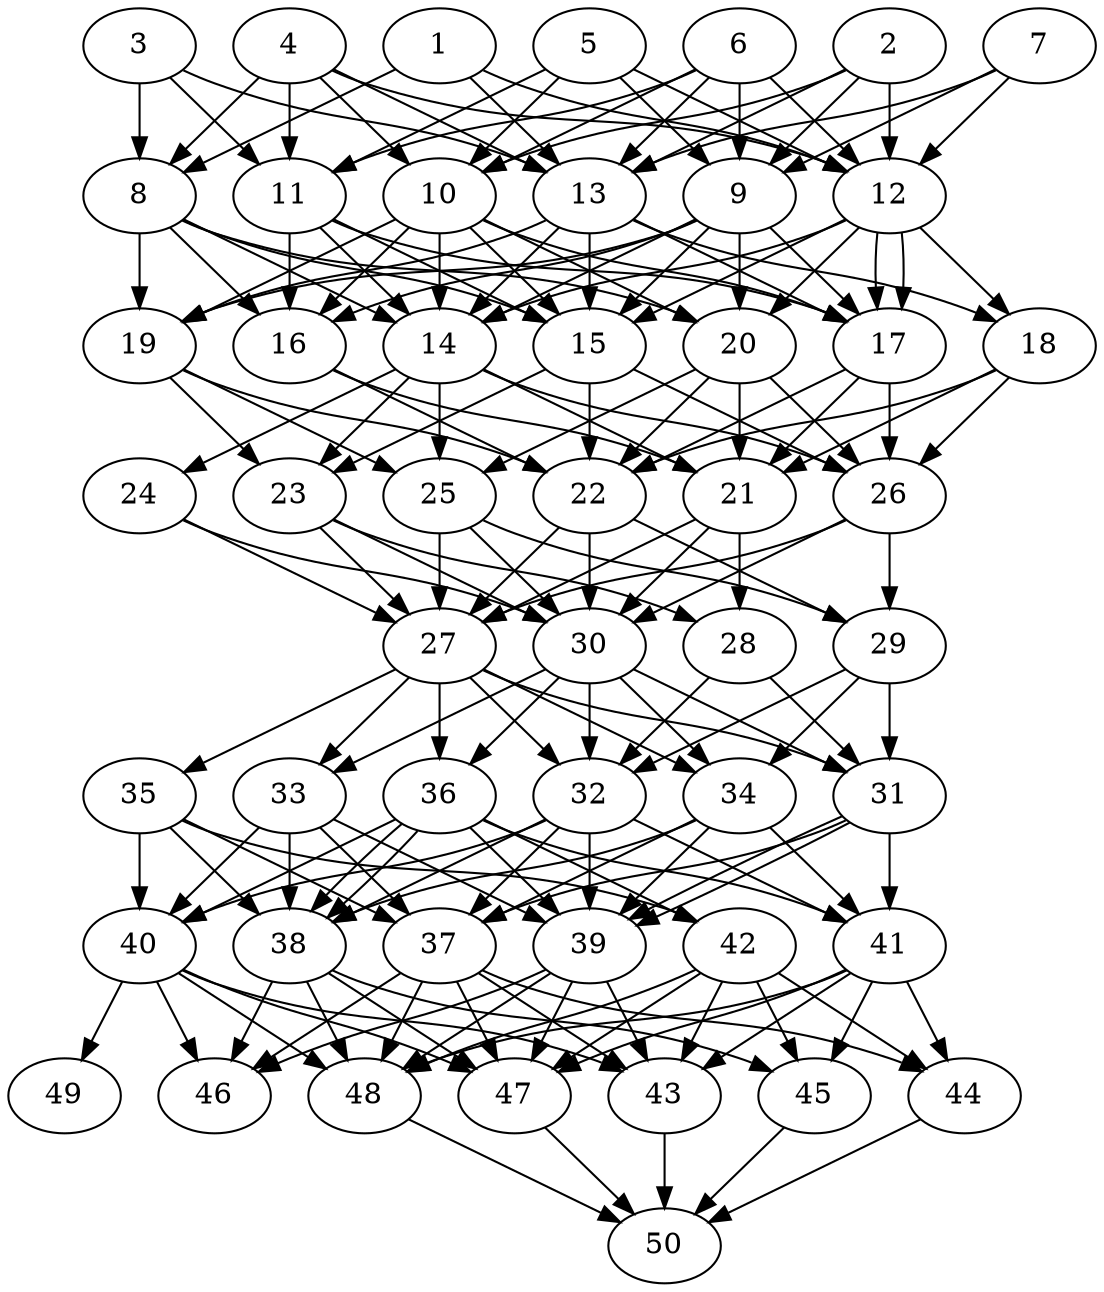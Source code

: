 // DAG automatically generated by daggen at Thu Oct  3 14:07:57 2019
// ./daggen --dot -n 50 --ccr 0.4 --fat 0.5 --regular 0.7 --density 0.9 --mindata 5242880 --maxdata 52428800 
digraph G {
  1 [size="74757120", alpha="0.14", expect_size="29902848"] 
  1 -> 8 [size ="29902848"]
  1 -> 12 [size ="29902848"]
  1 -> 13 [size ="29902848"]
  2 [size="47854080", alpha="0.17", expect_size="19141632"] 
  2 -> 9 [size ="19141632"]
  2 -> 10 [size ="19141632"]
  2 -> 12 [size ="19141632"]
  2 -> 13 [size ="19141632"]
  3 [size="70379520", alpha="0.04", expect_size="28151808"] 
  3 -> 8 [size ="28151808"]
  3 -> 11 [size ="28151808"]
  3 -> 13 [size ="28151808"]
  4 [size="32268800", alpha="0.17", expect_size="12907520"] 
  4 -> 8 [size ="12907520"]
  4 -> 10 [size ="12907520"]
  4 -> 11 [size ="12907520"]
  4 -> 12 [size ="12907520"]
  4 -> 13 [size ="12907520"]
  5 [size="96399360", alpha="0.03", expect_size="38559744"] 
  5 -> 9 [size ="38559744"]
  5 -> 10 [size ="38559744"]
  5 -> 11 [size ="38559744"]
  5 -> 12 [size ="38559744"]
  6 [size="24880640", alpha="0.07", expect_size="9952256"] 
  6 -> 9 [size ="9952256"]
  6 -> 10 [size ="9952256"]
  6 -> 11 [size ="9952256"]
  6 -> 12 [size ="9952256"]
  6 -> 13 [size ="9952256"]
  7 [size="37752320", alpha="0.01", expect_size="15100928"] 
  7 -> 9 [size ="15100928"]
  7 -> 12 [size ="15100928"]
  7 -> 13 [size ="15100928"]
  8 [size="67379200", alpha="0.10", expect_size="26951680"] 
  8 -> 14 [size ="26951680"]
  8 -> 15 [size ="26951680"]
  8 -> 16 [size ="26951680"]
  8 -> 19 [size ="26951680"]
  8 -> 20 [size ="26951680"]
  9 [size="16371200", alpha="0.10", expect_size="6548480"] 
  9 -> 14 [size ="6548480"]
  9 -> 15 [size ="6548480"]
  9 -> 16 [size ="6548480"]
  9 -> 17 [size ="6548480"]
  9 -> 19 [size ="6548480"]
  9 -> 20 [size ="6548480"]
  10 [size="52922880", alpha="0.02", expect_size="21169152"] 
  10 -> 14 [size ="21169152"]
  10 -> 15 [size ="21169152"]
  10 -> 16 [size ="21169152"]
  10 -> 17 [size ="21169152"]
  10 -> 19 [size ="21169152"]
  10 -> 20 [size ="21169152"]
  11 [size="85250560", alpha="0.10", expect_size="34100224"] 
  11 -> 14 [size ="34100224"]
  11 -> 15 [size ="34100224"]
  11 -> 16 [size ="34100224"]
  11 -> 17 [size ="34100224"]
  12 [size="52784640", alpha="0.11", expect_size="21113856"] 
  12 -> 14 [size ="21113856"]
  12 -> 15 [size ="21113856"]
  12 -> 17 [size ="21113856"]
  12 -> 17 [size ="21113856"]
  12 -> 18 [size ="21113856"]
  12 -> 20 [size ="21113856"]
  13 [size="33021440", alpha="0.05", expect_size="13208576"] 
  13 -> 14 [size ="13208576"]
  13 -> 15 [size ="13208576"]
  13 -> 17 [size ="13208576"]
  13 -> 18 [size ="13208576"]
  13 -> 19 [size ="13208576"]
  14 [size="56629760", alpha="0.17", expect_size="22651904"] 
  14 -> 21 [size ="22651904"]
  14 -> 23 [size ="22651904"]
  14 -> 24 [size ="22651904"]
  14 -> 25 [size ="22651904"]
  14 -> 26 [size ="22651904"]
  15 [size="38141440", alpha="0.06", expect_size="15256576"] 
  15 -> 22 [size ="15256576"]
  15 -> 23 [size ="15256576"]
  15 -> 26 [size ="15256576"]
  16 [size="54945280", alpha="0.01", expect_size="21978112"] 
  16 -> 21 [size ="21978112"]
  16 -> 22 [size ="21978112"]
  17 [size="97623040", alpha="0.13", expect_size="39049216"] 
  17 -> 21 [size ="39049216"]
  17 -> 22 [size ="39049216"]
  17 -> 26 [size ="39049216"]
  18 [size="105269760", alpha="0.17", expect_size="42107904"] 
  18 -> 21 [size ="42107904"]
  18 -> 22 [size ="42107904"]
  18 -> 26 [size ="42107904"]
  19 [size="44111360", alpha="0.08", expect_size="17644544"] 
  19 -> 22 [size ="17644544"]
  19 -> 23 [size ="17644544"]
  19 -> 25 [size ="17644544"]
  20 [size="101063680", alpha="0.04", expect_size="40425472"] 
  20 -> 21 [size ="40425472"]
  20 -> 22 [size ="40425472"]
  20 -> 25 [size ="40425472"]
  20 -> 26 [size ="40425472"]
  21 [size="112972800", alpha="0.11", expect_size="45189120"] 
  21 -> 27 [size ="45189120"]
  21 -> 28 [size ="45189120"]
  21 -> 30 [size ="45189120"]
  22 [size="56135680", alpha="0.04", expect_size="22454272"] 
  22 -> 27 [size ="22454272"]
  22 -> 29 [size ="22454272"]
  22 -> 30 [size ="22454272"]
  23 [size="121525760", alpha="0.06", expect_size="48610304"] 
  23 -> 27 [size ="48610304"]
  23 -> 28 [size ="48610304"]
  23 -> 30 [size ="48610304"]
  24 [size="33704960", alpha="0.12", expect_size="13481984"] 
  24 -> 27 [size ="13481984"]
  24 -> 30 [size ="13481984"]
  25 [size="16056320", alpha="0.11", expect_size="6422528"] 
  25 -> 27 [size ="6422528"]
  25 -> 29 [size ="6422528"]
  25 -> 30 [size ="6422528"]
  26 [size="53457920", alpha="0.13", expect_size="21383168"] 
  26 -> 27 [size ="21383168"]
  26 -> 29 [size ="21383168"]
  26 -> 30 [size ="21383168"]
  27 [size="59112960", alpha="0.19", expect_size="23645184"] 
  27 -> 31 [size ="23645184"]
  27 -> 32 [size ="23645184"]
  27 -> 33 [size ="23645184"]
  27 -> 34 [size ="23645184"]
  27 -> 35 [size ="23645184"]
  27 -> 36 [size ="23645184"]
  28 [size="20044800", alpha="0.14", expect_size="8017920"] 
  28 -> 31 [size ="8017920"]
  28 -> 32 [size ="8017920"]
  29 [size="120465920", alpha="0.10", expect_size="48186368"] 
  29 -> 31 [size ="48186368"]
  29 -> 32 [size ="48186368"]
  29 -> 34 [size ="48186368"]
  30 [size="49044480", alpha="0.12", expect_size="19617792"] 
  30 -> 31 [size ="19617792"]
  30 -> 32 [size ="19617792"]
  30 -> 33 [size ="19617792"]
  30 -> 34 [size ="19617792"]
  30 -> 36 [size ="19617792"]
  31 [size="73799680", alpha="0.07", expect_size="29519872"] 
  31 -> 37 [size ="29519872"]
  31 -> 39 [size ="29519872"]
  31 -> 39 [size ="29519872"]
  31 -> 41 [size ="29519872"]
  32 [size="20451840", alpha="0.08", expect_size="8180736"] 
  32 -> 37 [size ="8180736"]
  32 -> 38 [size ="8180736"]
  32 -> 39 [size ="8180736"]
  32 -> 40 [size ="8180736"]
  32 -> 41 [size ="8180736"]
  33 [size="41712640", alpha="0.13", expect_size="16685056"] 
  33 -> 37 [size ="16685056"]
  33 -> 38 [size ="16685056"]
  33 -> 39 [size ="16685056"]
  33 -> 40 [size ="16685056"]
  34 [size="76892160", alpha="0.05", expect_size="30756864"] 
  34 -> 37 [size ="30756864"]
  34 -> 38 [size ="30756864"]
  34 -> 39 [size ="30756864"]
  34 -> 41 [size ="30756864"]
  35 [size="27189760", alpha="0.01", expect_size="10875904"] 
  35 -> 37 [size ="10875904"]
  35 -> 38 [size ="10875904"]
  35 -> 40 [size ="10875904"]
  35 -> 42 [size ="10875904"]
  36 [size="93862400", alpha="0.05", expect_size="37544960"] 
  36 -> 38 [size ="37544960"]
  36 -> 38 [size ="37544960"]
  36 -> 39 [size ="37544960"]
  36 -> 40 [size ="37544960"]
  36 -> 41 [size ="37544960"]
  36 -> 42 [size ="37544960"]
  37 [size="52756480", alpha="0.03", expect_size="21102592"] 
  37 -> 43 [size ="21102592"]
  37 -> 44 [size ="21102592"]
  37 -> 46 [size ="21102592"]
  37 -> 47 [size ="21102592"]
  37 -> 48 [size ="21102592"]
  38 [size="46481920", alpha="0.16", expect_size="18592768"] 
  38 -> 45 [size ="18592768"]
  38 -> 46 [size ="18592768"]
  38 -> 47 [size ="18592768"]
  38 -> 48 [size ="18592768"]
  39 [size="129310720", alpha="0.15", expect_size="51724288"] 
  39 -> 43 [size ="51724288"]
  39 -> 46 [size ="51724288"]
  39 -> 47 [size ="51724288"]
  39 -> 48 [size ="51724288"]
  40 [size="68582400", alpha="0.08", expect_size="27432960"] 
  40 -> 43 [size ="27432960"]
  40 -> 46 [size ="27432960"]
  40 -> 47 [size ="27432960"]
  40 -> 48 [size ="27432960"]
  40 -> 49 [size ="27432960"]
  41 [size="22077440", alpha="0.19", expect_size="8830976"] 
  41 -> 43 [size ="8830976"]
  41 -> 44 [size ="8830976"]
  41 -> 45 [size ="8830976"]
  41 -> 47 [size ="8830976"]
  41 -> 48 [size ="8830976"]
  42 [size="61936640", alpha="0.17", expect_size="24774656"] 
  42 -> 43 [size ="24774656"]
  42 -> 44 [size ="24774656"]
  42 -> 45 [size ="24774656"]
  42 -> 47 [size ="24774656"]
  42 -> 48 [size ="24774656"]
  43 [size="109880320", alpha="0.13", expect_size="43952128"] 
  43 -> 50 [size ="43952128"]
  44 [size="67852800", alpha="0.13", expect_size="27141120"] 
  44 -> 50 [size ="27141120"]
  45 [size="97346560", alpha="0.13", expect_size="38938624"] 
  45 -> 50 [size ="38938624"]
  46 [size="105431040", alpha="0.20", expect_size="42172416"] 
  47 [size="15979520", alpha="0.15", expect_size="6391808"] 
  47 -> 50 [size ="6391808"]
  48 [size="31472640", alpha="0.11", expect_size="12589056"] 
  48 -> 50 [size ="12589056"]
  49 [size="126113280", alpha="0.05", expect_size="50445312"] 
  50 [size="94976000", alpha="0.05", expect_size="37990400"] 
}

